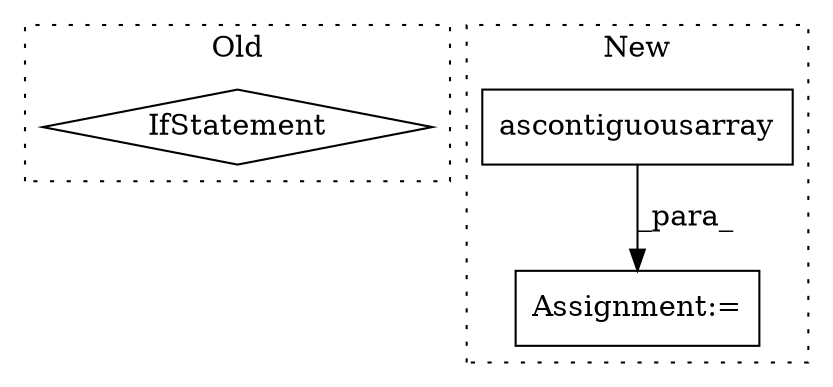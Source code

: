 digraph G {
subgraph cluster0 {
1 [label="IfStatement" a="25" s="4827,4851" l="4,2" shape="diamond"];
label = "Old";
style="dotted";
}
subgraph cluster1 {
2 [label="ascontiguousarray" a="32" s="4810,4829" l="18,1" shape="box"];
3 [label="Assignment:=" a="7" s="4797" l="7" shape="box"];
label = "New";
style="dotted";
}
2 -> 3 [label="_para_"];
}